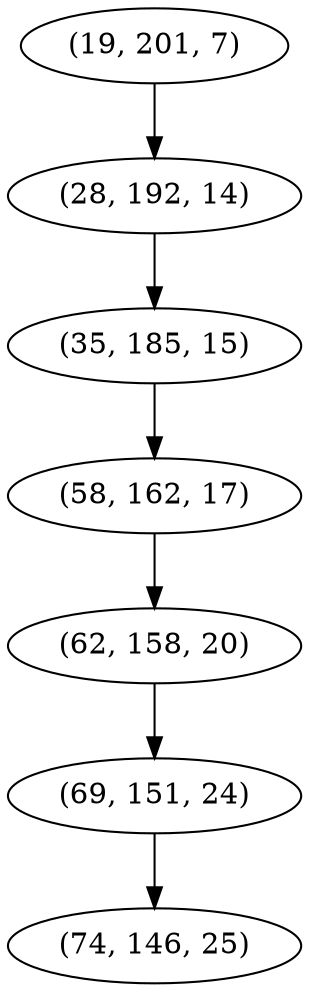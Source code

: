 digraph tree {
    "(19, 201, 7)";
    "(28, 192, 14)";
    "(35, 185, 15)";
    "(58, 162, 17)";
    "(62, 158, 20)";
    "(69, 151, 24)";
    "(74, 146, 25)";
    "(19, 201, 7)" -> "(28, 192, 14)";
    "(28, 192, 14)" -> "(35, 185, 15)";
    "(35, 185, 15)" -> "(58, 162, 17)";
    "(58, 162, 17)" -> "(62, 158, 20)";
    "(62, 158, 20)" -> "(69, 151, 24)";
    "(69, 151, 24)" -> "(74, 146, 25)";
}
